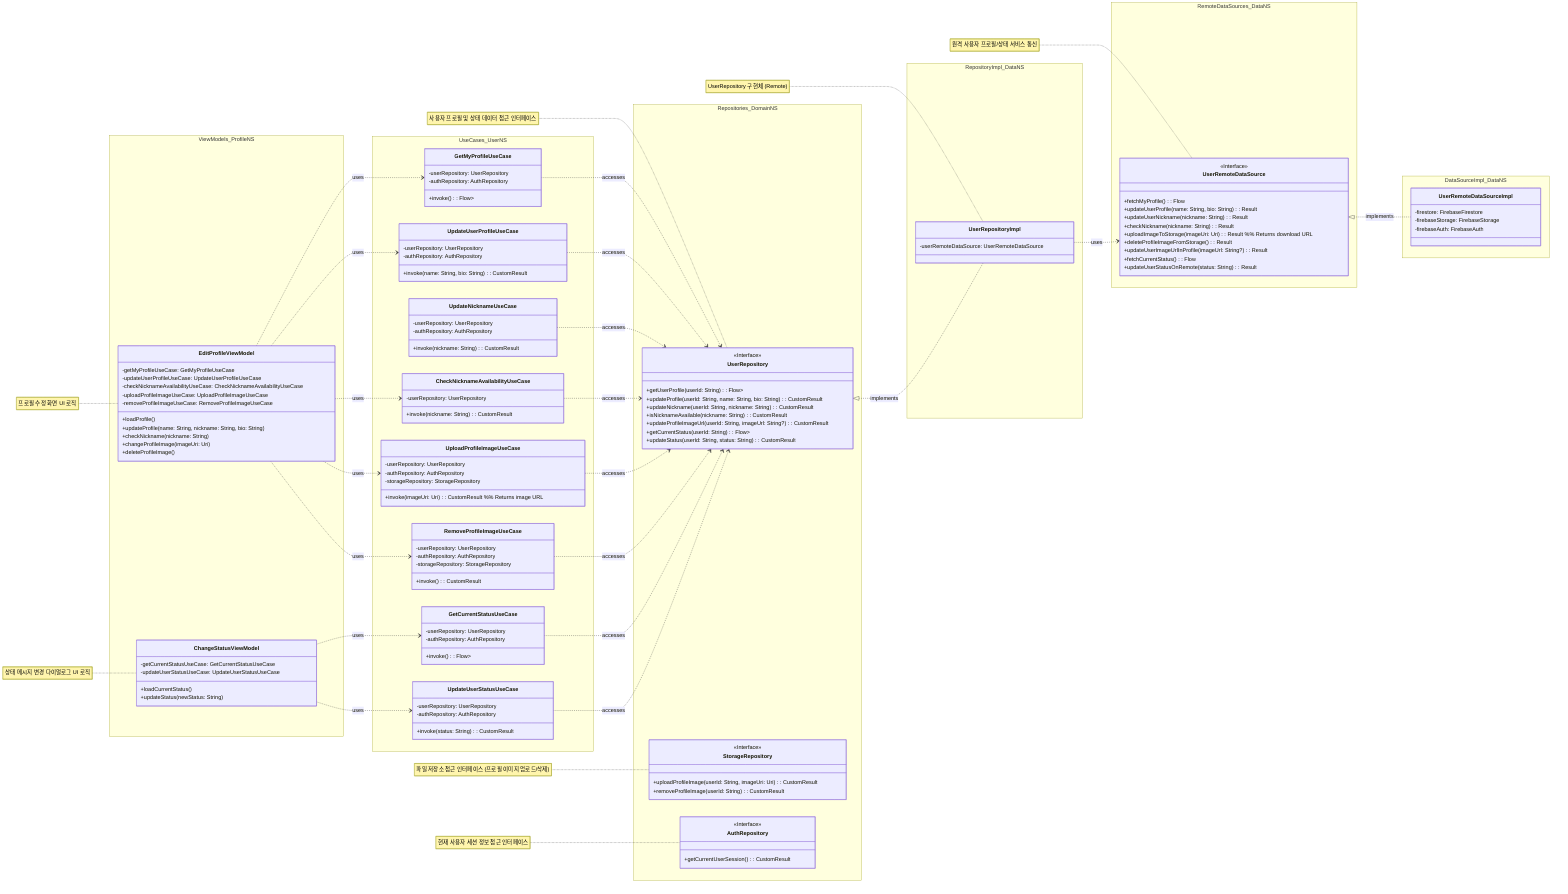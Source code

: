classDiagram
    title Profile Feature Architecture 
    %% Layered Architecture: Feature (ViewModels) -> Domain (UseCases, Repository Interfaces) -> Data (Repository Implementations, DataSources).
    %% Data Flow: External services (e.g., Firebase) are accessed by DataSource Implementations, which are abstracted by DataSource Interfaces.
    %% Repository Implementations use DataSource Interfaces and are abstracted by Repository Interfaces.
    %% UseCases consume Repository Interfaces for business logic. ViewModels use UseCases for UI state and interactions.
    %% UI (not shown) observes ViewModels.
    %% Data Models: DTOs (e.g., UserDTO) in Data layer, Domain Models (e.g., User) in Domain/ViewModel layers.

    %% Feature Layer (ViewModels)
    subgraph Feature Layer - ViewModels
        direction LR
        %% ViewModels 네임스페이스
        namespace ViewModels_ProfileNS {
            class EditProfileViewModel {
                -getMyProfileUseCase: GetMyProfileUseCase
                -updateUserProfileUseCase: UpdateUserProfileUseCase
                -checkNicknameAvailabilityUseCase: CheckNicknameAvailabilityUseCase
                -uploadProfileImageUseCase: UploadProfileImageUseCase
                -removeProfileImageUseCase: RemoveProfileImageUseCase

                +loadProfile()
                +updateProfile(name: String, nickname: String, bio: String)
                +checkNickname(nickname: String)
                +changeProfileImage(imageUri: Uri)
                +deleteProfileImage()
            }
            class ChangeStatusViewModel {
                -getCurrentStatusUseCase: GetCurrentStatusUseCase
                -updateUserStatusUseCase: UpdateUserStatusUseCase
                +loadCurrentStatus()
                +updateStatus(newStatus: String)
            }
        }
    end
    note for EditProfileViewModel "프로필 수정 화면 UI 로직"
    note for ChangeStatusViewModel "상태 메시지 변경 다이얼로그 UI 로직"

    %% Domain Layer (UseCases & Repository Interfaces)
    subgraph Domain Layer
        direction LR
        %% User UseCases 네임스페이스 (Profile 기능에서 주로 사용)
        namespace UseCases_UserNS {
            class GetMyProfileUseCase {
                -userRepository: UserRepository
                -authRepository: AuthRepository
                +invoke(): Flow<CustomResult<User, Exception>>
            }
            class UpdateUserProfileUseCase {
                -userRepository: UserRepository
                -authRepository: AuthRepository
                +invoke(name: String, bio: String): CustomResult<Unit, Exception>
            }
            class UpdateNicknameUseCase {
                -userRepository: UserRepository
                -authRepository: AuthRepository
                +invoke(nickname: String): CustomResult<Unit, Exception>
            }
            class CheckNicknameAvailabilityUseCase {
                -userRepository: UserRepository
                +invoke(nickname: String): CustomResult<Boolean, Exception>
            }
            class UploadProfileImageUseCase {
                -userRepository: UserRepository
                -authRepository: AuthRepository
                -storageRepository: StorageRepository
                +invoke(imageUri: Uri): CustomResult<String, Exception> %% Returns image URL
            }
            class RemoveProfileImageUseCase {
                -userRepository: UserRepository
                -authRepository: AuthRepository
                -storageRepository: StorageRepository
                +invoke(): CustomResult<Unit, Exception>
            }

            class GetCurrentStatusUseCase {
                -userRepository: UserRepository
                -authRepository: AuthRepository
                +invoke(): Flow<CustomResult<String, Exception>>
            }
            class UpdateUserStatusUseCase {
                -userRepository: UserRepository
                -authRepository: AuthRepository
                +invoke(status: String): CustomResult<Unit, Exception>
            }
        }

        %% Repositories 네임스페이스
        namespace Repositories_DomainNS {
            class UserRepository {
                <<Interface>>
                +getUserProfile(userId: String): Flow<CustomResult<User, Exception>>
                +updateProfile(userId: String, name: String, bio: String): CustomResult<Unit, Exception>
                +updateNickname(userId: String, nickname: String): CustomResult<Unit, Exception>
                +isNicknameAvailable(nickname: String): CustomResult<Boolean, Exception>
                +updateProfileImageUrl(userId: String, imageUrl: String?): CustomResult<Unit, Exception>
                +getCurrentStatus(userId: String): Flow<CustomResult<String, Exception>>
                +updateStatus(userId: String, status: String): CustomResult<Unit, Exception>
            }
            class StorageRepository {
                <<Interface>>
                +uploadProfileImage(userId: String, imageUri: Uri): CustomResult<String, Exception>
                +removeProfileImage(userId: String): CustomResult<Unit, Exception>
            }
            class AuthRepository {
                <<Interface>>
                +getCurrentUserSession(): CustomResult<UserSession, Exception>
            }
        }
        note for UserRepository "사용자 프로필 및 상태 데이터 접근 인터페이스"
        note for StorageRepository "파일 저장소 접근 인터페이스 (프로필 이미지 업로드/삭제)"
        note for AuthRepository "현재 사용자 세션 정보 접근 인터페이스"
    end

    %% Data Layer (Repository Implementation & Remote DataSources - Local Excluded)
    subgraph Data Layer
        direction LR
        %% Repository Implementations 네임스페이스
        namespace RepositoryImpl_DataNS {
            class UserRepositoryImpl {
                -userRemoteDataSource: UserRemoteDataSource
                %% LocalDataSource excluded
            }
        }
        note for UserRepositoryImpl "UserRepository 구현체 (Remote)"

        %% Remote DataSources 네임스페이스
        namespace RemoteDataSources_DataNS {
            class UserRemoteDataSource {
                <<Interface>>
                +fetchMyProfile(): Flow<UserDTO>
                +updateUserProfile(name: String, bio: String): Result<Unit>
                +updateUserNickname(nickname: String): Result<Unit>
                +checkNickname(nickname: String): Result<Boolean>
                +uploadImageToStorage(imageUri: Uri): Result<String> %% Returns download URL
                +deleteProfileImageFromStorage(): Result<Unit>
                +updateUserImageUrlInProfile(imageUrl: String?): Result<Unit>
                +fetchCurrentStatus(): Flow<String>
                +updateUserStatusOnRemote(status: String): Result<Unit>
            }
        }
        note for UserRemoteDataSource "원격 사용자 프로필/상태 서비스 통신"

        %% DataSource Implementations 네임스페이스
        namespace DataSourceImpl_DataNS {
            class UserRemoteDataSourceImpl {
                -firestore: FirebaseFirestore
                -firebaseStorage: FirebaseStorage
                -firebaseAuth: FirebaseAuth
            }
        }
    end

    %% ===== Relationships =====
    %% ViewModel -> UseCase
    EditProfileViewModel ..> GetMyProfileUseCase : uses
    EditProfileViewModel ..> UpdateUserProfileUseCase : uses
    EditProfileViewModel ..> CheckNicknameAvailabilityUseCase : uses
    EditProfileViewModel ..> UploadProfileImageUseCase : uses
    EditProfileViewModel ..> RemoveProfileImageUseCase : uses

    %% EditProfileViewModel might also use UpdateNicknameUseCase if it's separate

    ChangeStatusViewModel ..> GetCurrentStatusUseCase : uses
    ChangeStatusViewModel ..> UpdateUserStatusUseCase : uses

    %% UseCase -> Repository Interface
    GetMyProfileUseCase ..> UserRepository : accesses
    UpdateUserProfileUseCase ..> UserRepository : accesses
    UpdateNicknameUseCase ..> UserRepository : accesses
    CheckNicknameAvailabilityUseCase ..> UserRepository : accesses
    UploadProfileImageUseCase ..> UserRepository : accesses
    RemoveProfileImageUseCase ..> UserRepository : accesses

    GetCurrentStatusUseCase ..> UserRepository : accesses
    UpdateUserStatusUseCase ..> UserRepository : accesses

    %% Repository Implementation -> Repository Interface
    UserRepository <|.. UserRepositoryImpl : implements

    %% Repository Implementation -> DataSource Interface (Remote Only)
    UserRepositoryImpl ..> UserRemoteDataSource : uses

    %% DataSource Implementation -> DataSource Interface
    UserRemoteDataSource <|.. UserRemoteDataSourceImpl : implements